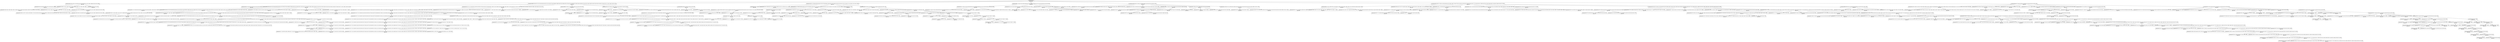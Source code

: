 digraph G{
node [shape=box];
edge [fontname=helvetica];
0 [label=<represent=None<br/>type=None<br/>>];
7 [label=<represent=[255, ['33', '29', '21', '43', '39', '34', '22', '30', '44', '85', '41', '42', '135', '136', '86', '119', '40', '120']]<br/>type=199<br/>>];
10 [label=<represent=[0, ['231', '233', '33', '234', '19', '21', '20', '34', '22', '232']]<br/>type=191<br/>>];
9 [label=<represent=[1, ['29', '3', '5', '21', '135', '101', '22', '103', '30', '99', '136', '4', '6', '102', '104', '100']]<br/>type=195<br/>>];
13 [label=<represent=[2, ['145', '181', '146', '182', '135', '121', '99', '122', '47', '136', '119', '48', '201', '100', '67', '202', '68', '61', '120', '62']]<br/>type=191<br/>>];
12 [label=<represent=[0, ['29', '3', '5', '21', '135', '101', '22', '103', '30', '99', '136', '4', '6', '102', '104', '100']]<br/>type=195<br/>>];
11 [label=<represent=[3, ['33', '29', '21', '43', '39', '34', '22', '30', '44', '85', '41', '42', '135', '136', '86', '119', '40', '120']]<br/>type=199<br/>>];
15 [label=<represent=[0, ['29', '21', '97', '3', '43', '41', '95', '96', '17', '22', '42', '83', '145', '44', '227', '30', '146', '41', '228', '119', '18', '84', '95', '96', '241', '120', '42', '53', '242', '98', '4', '54']]<br/>type=195<br/>>];
14 [label=<represent=[1, ['33', '29', '21', '43', '39', '34', '22', '30', '44', '85', '41', '42', '135', '136', '86', '119', '40', '120']]<br/>type=199<br/>>];
8 [label=<represent=[4, ['33', '21', '34', '22']]<br/>type=199<br/>>];
6 [label=<represent=[308, ['33', '29', '3', '5', '6', '43', '49', '34', '30', '51', '31', '50', '107', '44', '203', '93', '108', '49', '52', '33', '204', '50', '115', '215', '41', '43', '94', '97', '98', '129', '34', '69', '42', '44', '53', '45', '130', '216', '54', '135', '116', '46', '119', '49', '70', '63', '50', '5', '4', '32', '136', '120', '64', '6']]<br/>type=195<br/>>];
21 [label=<represent=[45, ['37', '33', '34', '41', '43', '42', '53', '44', '38', '54']]<br/>type=199<br/>>];
20 [label=<represent=[96, ['33', '29', '3', '5', '6', '43', '49', '34', '30', '51', '31', '50', '107', '44', '203', '93', '108', '49', '52', '33', '204', '50', '115', '215', '41', '43', '94', '97', '98', '129', '34', '69', '42', '44', '53', '45', '130', '216', '54', '135', '116', '46', '119', '49', '70', '63', '50', '5', '4', '32', '136', '120', '64', '6']]<br/>type=195<br/>>];
26 [label=<represent=[6, ['1', '37', '39', '29', '33', '30', '31', '34', '51', '52', '33', '34', '69', '2', '38', '40', '32', '70']]<br/>type=199<br/>>];
25 [label=<represent=[60, ['33', '29', '3', '5', '6', '43', '49', '34', '30', '51', '31', '50', '107', '44', '203', '93', '108', '49', '52', '33', '204', '50', '115', '215', '41', '43', '94', '97', '98', '129', '34', '69', '42', '44', '53', '45', '130', '216', '54', '135', '116', '46', '119', '49', '70', '63', '50', '5', '4', '32', '136', '120', '64', '6']]<br/>type=195<br/>>];
30 [label=<represent=[38, ['101', '21', '43', '105', '3', '31', '22', '73', '106', '93', '94', '127', '44', '203', '23', '204', '119', '74', '81', '102', '4', '32', '128', '24', '120', '82']]<br/>type=191<br/>>];
32 [label=<represent=[1, ['101', '21', '43', '105', '3', '31', '22', '73', '106', '93', '94', '127', '44', '203', '23', '204', '119', '74', '81', '102', '4', '32', '128', '24', '120', '82']]<br/>type=191<br/>>];
31 [label=<represent=[0, ['43', '3', '53', '44', '203', '27', '54', '204', '28', '4']]<br/>type=195<br/>>];
29 [label=<represent=[30, ['33', '93', '34', '94', '127', '128', '129', '130']]<br/>type=209<br/>>];
28 [label=<represent=[55, ['33', '29', '3', '5', '6', '43', '49', '34', '30', '51', '31', '50', '107', '44', '203', '93', '108', '49', '52', '33', '204', '50', '115', '215', '41', '43', '94', '97', '98', '129', '34', '69', '42', '44', '53', '45', '130', '216', '54', '135', '116', '46', '119', '49', '70', '63', '50', '5', '4', '32', '136', '120', '64', '6']]<br/>type=195<br/>>];
35 [label=<represent=[28, ['3', '105', '49', '50', '13', '14', '15', '107', '33', '34', '69', '70', '63', '81', '64', '82', '108', '5', '4', '106', '16', '6']]<br/>type=191<br/>>];
37 [label=<represent=[0, ['3', '105', '49', '50', '13', '14', '15', '107', '33', '34', '69', '70', '63', '81', '64', '82', '108', '5', '4', '106', '16', '6']]<br/>type=191<br/>>];
36 [label=<represent=[1, ['3', '5', '105', '33', '221', '99', '73', '95', '96', '141', '34', '69', '74', '81', '70', '63', '222', '61', '82', '142', '19', '4', '6', '106', '100', '64', '62', '20']]<br/>type=199<br/>>];
34 [label=<represent=[51, ['33', '29', '3', '5', '6', '43', '49', '34', '30', '51', '31', '50', '107', '44', '203', '93', '108', '49', '52', '33', '204', '50', '115', '215', '41', '43', '94', '97', '98', '129', '34', '69', '42', '44', '53', '45', '130', '216', '54', '135', '116', '46', '119', '49', '70', '63', '50', '5', '4', '32', '136', '120', '64', '6']]<br/>type=195<br/>>];
40 [label=<represent=[33, ['15', '29', '23', '95', '30', '96', '31', '141', '32', '29', '24', '81', '30', '99', '129', '82', '16', '142', '100', '130']]<br/>type=191<br/>>];
39 [label=<represent=[48, ['33', '29', '3', '5', '6', '43', '49', '34', '30', '51', '31', '50', '107', '44', '203', '93', '108', '49', '52', '33', '204', '50', '115', '215', '41', '43', '94', '97', '98', '129', '34', '69', '42', '44', '53', '45', '130', '216', '54', '135', '116', '46', '119', '49', '70', '63', '50', '5', '4', '32', '136', '120', '64', '6']]<br/>type=195<br/>>];
43 [label=<represent=[26, ['101', '111', '115', '112', '69', '116', '102', '70']]<br/>type=191<br/>>];
42 [label=<represent=[41, ['33', '29', '3', '5', '6', '43', '49', '34', '30', '51', '31', '50', '107', '44', '203', '93', '108', '49', '52', '33', '204', '50', '115', '215', '41', '43', '94', '97', '98', '129', '34', '69', '42', '44', '53', '45', '130', '216', '54', '135', '116', '46', '119', '49', '70', '63', '50', '5', '4', '32', '136', '120', '64', '6']]<br/>type=195<br/>>];
45 [label=<represent=[25, ['11', '3', '5', '63', '64', '6', '12', '4']]<br/>type=191<br/>>];
44 [label=<represent=[39, ['33', '29', '3', '5', '6', '43', '49', '34', '30', '51', '31', '50', '107', '44', '203', '93', '108', '49', '52', '33', '204', '50', '115', '215', '41', '43', '94', '97', '98', '129', '34', '69', '42', '44', '53', '45', '130', '216', '54', '135', '116', '46', '119', '49', '70', '63', '50', '5', '4', '32', '136', '120', '64', '6']]<br/>type=195<br/>>];
41 [label=<represent=[10, ['37', '51', '39', '31', '52', '33', '47', '34', '69', '48', '70', '33', '34', '51', '47', '52', '63', '32', '67', '48', '38', '40', '64', '68']]<br/>type=199<br/>>];
38 [label=<represent=[0, ['29', '41', '43', '42', '53', '11', '30', '27', '44', '45', '12', '28', '54', '46']]<br/>type=199<br/>>];
47 [label=<represent=[4, ['11', '69', '29', '41', '42', '53', '43', '30', '77', '44', '45', '70', '54', '46', '12', '78']]<br/>type=195<br/>>];
46 [label=<represent=[0, ['29', '41', '43', '42', '53', '11', '30', '27', '44', '45', '12', '28', '54', '46']]<br/>type=199<br/>>];
49 [label=<represent=[3, ['43', '3', '97', '53', '44', '45', '54', '98', '4', '46']]<br/>type=195<br/>>];
48 [label=<represent=[0, ['29', '41', '43', '42', '53', '11', '30', '27', '44', '45', '12', '28', '54', '46']]<br/>type=199<br/>>];
51 [label=<represent=[1, ['53', '45', '54', '46']]<br/>type=195<br/>>];
50 [label=<represent=[0, ['29', '41', '43', '42', '53', '11', '30', '27', '44', '45', '12', '28', '54', '46']]<br/>type=199<br/>>];
53 [label=<represent=[1, ['7', '29', '95', '129', '8', '96', '63', '17', '18', '19', '20', '41', '130', '43', '30', '31', '64', '42', '53', '225', '44', '32', '226', '54']]<br/>type=195<br/>>];
52 [label=<represent=[0, ['29', '41', '43', '42', '53', '11', '30', '27', '44', '45', '12', '28', '54', '46']]<br/>type=199<br/>>];
33 [label=<represent=[29, ['97', '43', '51', '95', '44', '52', '96', '98']]<br/>type=199<br/>>];
27 [label=<represent=[33, ['5', '69', '41', '70', '43', '42', '149', '103', '44', '150', '135', '136', '6', '104']]<br/>type=199<br/>>];
24 [label=<represent=[9, ['11', '29', '109', '41', '30', '31', '42', '33', '145', '49', '110', '50', '115', '34', '116', '69', '49', '50', '79', '12', '32', '146', '70', '80']]<br/>type=191<br/>>];
23 [label=<represent=[20, ['25', '29', '37', '247', '26', '63', '93', '30', '31', '39', '64', '94', '248', '32', '40', '38']]<br/>type=209<br/>>];
22 [label=<represent=[54, ['65', '11', '43', '49', '41', '50', '66', '44', '227', '42', '145', '228', '12', '146']]<br/>type=218<br/>>];
55 [label=<represent=[0, ['11', '43', '49', '41', '50', '44', '227', '42', '145', '228', '12', '146']]<br/>type=191<br/>>];
54 [label=<represent=[1, ['65', '11', '43', '49', '41', '50', '66', '44', '227', '42', '145', '228', '12', '146']]<br/>type=218<br/>>];
19 [label=<represent=[33, ['117', '5', '6', '49', '93', '118', '50', '29', '65', '107', '94', '43', '97', '30', '66', '99', '3', '63', '41', '42', '229', '44', '64', '45', '230', '135', '100', '21', '29', '136', '30', '27', '33', '22', '103', '108', '34', '51', '49', '46', '119', '50', '5', '98', '4', '28', '104', '52', '120', '6']]<br/>type=191<br/>>];
59 [label=<represent=[13, ['117', '5', '6', '49', '93', '118', '50', '29', '65', '107', '94', '43', '97', '30', '66', '99', '3', '63', '41', '42', '229', '44', '64', '45', '230', '135', '100', '21', '29', '136', '30', '27', '33', '22', '103', '108', '34', '51', '49', '46', '119', '50', '5', '98', '4', '28', '104', '52', '120', '6']]<br/>type=191<br/>>];
62 [label=<represent=[10, ['117', '5', '6', '49', '93', '118', '50', '29', '65', '107', '94', '43', '97', '30', '66', '99', '3', '63', '41', '42', '229', '44', '64', '45', '230', '135', '100', '21', '29', '136', '30', '27', '33', '22', '103', '108', '34', '51', '49', '46', '119', '50', '5', '98', '4', '28', '104', '52', '120', '6']]<br/>type=191<br/>>];
64 [label=<represent=[8, ['117', '5', '6', '49', '93', '118', '50', '29', '65', '107', '94', '43', '97', '30', '66', '99', '3', '63', '41', '42', '229', '44', '64', '45', '230', '135', '100', '21', '29', '136', '30', '27', '33', '22', '103', '108', '34', '51', '49', '46', '119', '50', '5', '98', '4', '28', '104', '52', '120', '6']]<br/>type=191<br/>>];
66 [label=<represent=[5, ['117', '5', '6', '49', '93', '118', '50', '29', '65', '107', '94', '43', '97', '30', '66', '99', '3', '63', '41', '42', '229', '44', '64', '45', '230', '135', '100', '21', '29', '136', '30', '27', '33', '22', '103', '108', '34', '51', '49', '46', '119', '50', '5', '98', '4', '28', '104', '52', '120', '6']]<br/>type=191<br/>>];
68 [label=<represent=[4, ['117', '5', '6', '49', '93', '118', '50', '29', '65', '107', '94', '43', '97', '30', '66', '99', '3', '63', '41', '42', '229', '44', '64', '45', '230', '135', '100', '21', '29', '136', '30', '27', '33', '22', '103', '108', '34', '51', '49', '46', '119', '50', '5', '98', '4', '28', '104', '52', '120', '6']]<br/>type=191<br/>>];
70 [label=<represent=[4, ['117', '5', '6', '49', '93', '118', '50', '29', '65', '107', '94', '43', '97', '30', '66', '99', '3', '63', '41', '42', '229', '44', '64', '45', '230', '135', '100', '21', '29', '136', '30', '27', '33', '22', '103', '108', '34', '51', '49', '46', '119', '50', '5', '98', '4', '28', '104', '52', '120', '6']]<br/>type=191<br/>>];
72 [label=<represent=[3, ['117', '5', '6', '49', '93', '118', '50', '29', '65', '107', '94', '43', '97', '30', '66', '99', '3', '63', '41', '42', '229', '44', '64', '45', '230', '135', '100', '21', '29', '136', '30', '27', '33', '22', '103', '108', '34', '51', '49', '46', '119', '50', '5', '98', '4', '28', '104', '52', '120', '6']]<br/>type=191<br/>>];
74 [label=<represent=[2, ['117', '5', '6', '49', '93', '118', '50', '29', '65', '107', '94', '43', '97', '30', '66', '99', '3', '63', '41', '42', '229', '44', '64', '45', '230', '135', '100', '21', '29', '136', '30', '27', '33', '22', '103', '108', '34', '51', '49', '46', '119', '50', '5', '98', '4', '28', '104', '52', '120', '6']]<br/>type=191<br/>>];
73 [label=<represent=[3, ['63', '41', '107', '43', '3', '42', '44', '149', '108', '5', '6', '4', '150', '64']]<br/>type=195<br/>>];
71 [label=<represent=[1, ['3', '27', '21', '28', '29', '7', '30', '8', '31', '33', '34', '35', '22', '1', '9', '10', '11', '36', '33', '34', '7', '8', '2', '4', '32', '12']]<br/>type=195<br/>>];
69 [label=<represent=[2, ['3', '27', '51', '9', '28', '10', '15', '117', '55', '118', '56', '49', '50', '13', '14', '55', '49', '16', '50', '11', '5', '56', '4', '52', '12', '6']]<br/>type=195<br/>>];
67 [label=<represent=[7, ['3', '49', '33', '50', '107', '215', '216', '29', '34', '7', '30', '108', '8', '4']]<br/>type=195<br/>>];
65 [label=<represent=[2, ['29', '3', '107', '43', '97', '30', '31', '95', '53', '96', '241', '32', '44', '45', '54', '98', '4', '108', '46', '242']]<br/>type=195<br/>>];
63 [label=<represent=[10, ['3', '201', '43', '29', '21', '225', '202', '41', '30', '22', '99', '103', '213', '44', '45', '42', '53', '125', '46', '119', '226', '100', '54', '67', '135', '49', '4', '104', '214', '126', '120', '68', '136', '50']]<br/>type=195<br/>>];
76 [label=<represent=[1, ['231', '235', '1', '236', '33', '59', '60', '34', '25', '26', '63', '119', '135', '64', '120', '136', '232', '2']]<br/>type=191<br/>>];
75 [label=<represent=[3, ['3', '201', '43', '29', '21', '225', '202', '41', '30', '22', '99', '103', '213', '44', '45', '42', '53', '125', '46', '119', '226', '100', '54', '67', '135', '49', '4', '104', '214', '126', '120', '68', '136', '50']]<br/>type=195<br/>>];
78 [label=<represent=[0, ['11', '43', '44', '45', '46', '119', '23', '67', '129', '12', '120', '24', '68', '130']]<br/>type=191<br/>>];
77 [label=<represent=[2, ['3', '201', '43', '29', '21', '225', '202', '41', '30', '22', '99', '103', '213', '44', '45', '42', '53', '125', '46', '119', '226', '100', '54', '67', '135', '49', '4', '104', '214', '126', '120', '68', '136', '50']]<br/>type=195<br/>>];
80 [label=<represent=[0, ['3', '29', '5', '1', '30', '31', '145', '33', '2', '21', '227', '32', '67', '68', '34', '22', '51', '73', '228', '119', '146', '135', '120', '136', '4', '6', '52', '74']]<br/>type=191<br/>>];
79 [label=<represent=[1, ['3', '201', '43', '29', '21', '225', '202', '41', '30', '22', '99', '103', '213', '44', '45', '42', '53', '125', '46', '119', '226', '100', '54', '67', '135', '49', '4', '104', '214', '126', '120', '68', '136', '50']]<br/>type=195<br/>>];
61 [label=<represent=[6, ['9', '3', '5', '29', '30', '10', '11', '63', '53', '64', '12', '4', '6', '54']]<br/>type=195<br/>>];
60 [label=<represent=[15, ['61', '41', '47', '117', '29', '62', '133', '48', '30', '131', '118', '42', '132', '81', '135', '134', '82', '136']]<br/>type=199<br/>>];
58 [label=<represent=[25, ['25', '49', '37', '50', '39', '29', '21', '26', '33', '40', '23', '75', '30', '24', '76', '31', '249', '22', '34', '69', '73', '49', '70', '50', '39', '32', '38', '250', '74', '40']]<br/>type=209<br/>>];
57 [label=<represent=[8, ['87', '7', '107', '43', '8', '63', '41', '88', '3', '108', '44', '45', '5', '42', '53', '6', '225', '46', '54', '64', '4', '226']]<br/>type=195<br/>>];
56 [label=<represent=[20, ['41', '1', '42', '135', '136', '41', '137', '29', '138', '30', '31', '42', '53', '2', '32', '54']]<br/>type=199<br/>>];
18 [label=<represent=[98, ['31', '93', '7', '94', '127', '8', '63', '23', '24', '64', '128', '32']]<br/>type=209<br/>>];
82 [label=<represent=[3, ['31', '93', '7', '94', '127', '8', '63', '23', '24', '64', '128', '32']]<br/>type=209<br/>>];
81 [label=<represent=[1, ['11', '3', '7', '4', '8', '63', '87', '13', '12', '64', '88', '14']]<br/>type=195<br/>>];
84 [label=<represent=[1, ['1', '63', '2', '64']]<br/>type=209<br/>>];
83 [label=<represent=[0, ['11', '3', '7', '4', '8', '63', '87', '13', '12', '64', '88', '14']]<br/>type=195<br/>>];
17 [label=<represent=[10, ['41', '163', '43', '164', '103', '42', '44', '104', '81', '101', '82', '102']]<br/>type=218<br/>>];
87 [label=<represent=[4, ['101', '5', '3', '102', '6', '4']]<br/>type=191<br/>>];
89 [label=<represent=[1, ['101', '5', '3', '102', '6', '4']]<br/>type=191<br/>>];
88 [label=<represent=[0, ['101', '3', '4', '109', '110', '102']]<br/>type=195<br/>>];
86 [label=<represent=[1, ['41', '163', '43', '164', '103', '42', '44', '104', '81', '101', '82', '102']]<br/>type=218<br/>>];
85 [label=<represent=[2, ['3', '95', '96', '41', '211', '212', '19', '93', '20', '31', '43', '42', '94', '63', '95', '64', '96', '32', '67', '101', '44', '68', '102', '4']]<br/>type=195<br/>>];
16 [label=<represent=[34, ['33', '81', '34', '51', '82', '52', '33', '34']]<br/>type=210<br/>>];
91 [label=<represent=[1, ['51', '52', '33', '34']]<br/>type=209<br/>>];
90 [label=<represent=[0, ['33', '81', '34', '51', '82', '52', '33', '34']]<br/>type=210<br/>>];
5 [label=<represent=[142, ['11', '229', '49', '99', '100', '67', '50', '79', '230', '68', '135', '80', '21', '23', '136', '33', '29', '24', '34', '51', '22', '73', '30', '27', '74', '103', '12', '52', '28', '104']]<br/>type=191<br/>>];
96 [label=<represent=[13, ['27', '28']]<br/>type=199<br/>>];
95 [label=<represent=[31, ['3', '5', '29', '30', '27', '21', '9', '28', '67', '68', '22', '10', '11', '29', '30', '12', '4', '6']]<br/>type=195<br/>>];
94 [label=<represent=[29, ['11', '229', '49', '99', '100', '67', '50', '79', '230', '68', '135', '80', '21', '23', '136', '33', '29', '24', '34', '51', '22', '73', '30', '27', '74', '103', '12', '52', '28', '104']]<br/>type=191<br/>>];
100 [label=<represent=[18, ['11', '229', '49', '99', '100', '67', '50', '79', '230', '68', '135', '80', '21', '23', '136', '33', '29', '24', '34', '51', '22', '73', '30', '27', '74', '103', '12', '52', '28', '104']]<br/>type=191<br/>>];
103 [label=<represent=[14, ['11', '229', '49', '99', '100', '67', '50', '79', '230', '68', '135', '80', '21', '23', '136', '33', '29', '24', '34', '51', '22', '73', '30', '27', '74', '103', '12', '52', '28', '104']]<br/>type=191<br/>>];
105 [label=<represent=[12, ['11', '229', '49', '99', '100', '67', '50', '79', '230', '68', '135', '80', '21', '23', '136', '33', '29', '24', '34', '51', '22', '73', '30', '27', '74', '103', '12', '52', '28', '104']]<br/>type=191<br/>>];
104 [label=<represent=[8, ['3', '5', '27', '101', '6', '28', '102', '67', '21', '13', '14', '33', '147', '49', '34', '50', '7', '8', '63', '93', '22', '1', '148', '68', '64', '94', '105', '2', '103', '106', '153', '154', '155', '93', '156', '157', '94', '158', '29', '30', '27', '104', '28', '4']]<br/>type=195<br/>>];
107 [label=<represent=[1, ['15', '3', '17', '18', '19', '21', '20', '22', '23', '24', '13', '16', '4', '14']]<br/>type=191<br/>>];
106 [label=<represent=[4, ['3', '5', '27', '101', '6', '28', '102', '67', '21', '13', '14', '33', '147', '49', '34', '50', '7', '8', '63', '93', '22', '1', '148', '68', '64', '94', '105', '2', '103', '106', '153', '154', '155', '93', '156', '157', '94', '158', '29', '30', '27', '104', '28', '4']]<br/>type=195<br/>>];
109 [label=<represent=[1, ['101', '99', '33', '34', '102', '100']]<br/>type=191<br/>>];
108 [label=<represent=[3, ['3', '5', '27', '101', '6', '28', '102', '67', '21', '13', '14', '33', '147', '49', '34', '50', '7', '8', '63', '93', '22', '1', '148', '68', '64', '94', '105', '2', '103', '106', '153', '154', '155', '93', '156', '157', '94', '158', '29', '30', '27', '104', '28', '4']]<br/>type=195<br/>>];
111 [label=<represent=[3, ['15', '67', '68', '21', '22', '29', '30', '16']]<br/>type=191<br/>>];
110 [label=<represent=[2, ['3', '5', '27', '101', '6', '28', '102', '67', '21', '13', '14', '33', '147', '49', '34', '50', '7', '8', '63', '93', '22', '1', '148', '68', '64', '94', '105', '2', '103', '106', '153', '154', '155', '93', '156', '157', '94', '158', '29', '30', '27', '104', '28', '4']]<br/>type=195<br/>>];
102 [label=<represent=[24, ['63', '23', '21', '24', '41', '64', '42', '22', '103', '104']]<br/>type=218<br/>>];
101 [label=<represent=[6, ['3', '11', '7', '27', '5', '8', '51', '12', '28', '52', '4', '6']]<br/>type=195<br/>>];
113 [label=<represent=[2, ['131', '11', '51', '3', '132', '12', '52', '4']]<br/>type=191<br/>>];
115 [label=<represent=[1, ['131', '11', '51', '3', '132', '12', '52', '4']]<br/>type=191<br/>>];
114 [label=<represent=[0, ['3', '11', '7', '27', '5', '8', '51', '12', '28', '52', '4', '6']]<br/>type=195<br/>>];
112 [label=<represent=[0, ['123', '11', '51', '52', '12', '124']]<br/>type=195<br/>>];
117 [label=<represent=[1, ['11', '87', '27', '73', '63', '13', '14', '12', '88', '28', '74', '64']]<br/>type=191<br/>>];
116 [label=<represent=[0, ['123', '11', '51', '52', '12', '124']]<br/>type=195<br/>>];
99 [label=<represent=[4, ['43', '33', '29', '44', '34', '30']]<br/>type=218<br/>>];
119 [label=<represent=[1, ['9', '10', '11', '43', '33', '29', '44', '45', '34', '30', '46', '12']]<br/>type=191<br/>>];
118 [label=<represent=[0, ['43', '33', '29', '44', '34', '30']]<br/>type=218<br/>>];
98 [label=<represent=[29, ['11', '49', '29', '37', '135', '21', '50', '136', '39', '211', '22', '30', '212', '12', '38', '40']]<br/>type=195<br/>>];
121 [label=<represent=[0, ['11', '33', '34', '145', '146', '135', '136', '12']]<br/>type=191<br/>>];
123 [label=<represent=[0, ['11', '33', '34', '145', '146', '135', '136', '12']]<br/>type=191<br/>>];
122 [label=<represent=[1, ['11', '49', '29', '37', '135', '21', '50', '136', '39', '211', '22', '30', '212', '12', '38', '40']]<br/>type=195<br/>>];
120 [label=<represent=[1, ['11', '49', '50', '12']]<br/>type=195<br/>>];
97 [label=<represent=[12, ['87', '39', '21', '69', '43', '44', '22', '103', '40', '104', '88', '70']]<br/>type=199<br/>>];
126 [label=<represent=[1, ['87', '21', '22', '103', '88', '104']]<br/>type=191<br/>>];
125 [label=<represent=[2, ['3', '107', '21', '149', '150', '135', '22', '136', '103', '104', '4', '108']]<br/>type=195<br/>>];
124 [label=<represent=[0, ['87', '39', '21', '69', '43', '44', '22', '103', '40', '104', '88', '70']]<br/>type=199<br/>>];
93 [label=<represent=[58, ['51', '52']]<br/>type=209<br/>>];
92 [label=<represent=[49, ['9', '29', '41', '30', '99', '10', '11', '100', '67', '68', '29', '42', '30', '12']]<br/>type=218<br/>>];
129 [label=<represent=[2, ['29', '105', '15', '3', '30', '99', '4', '109', '106', '100', '129', '29', '110', '130', '30', '27', '28', '67', '68', '16']]<br/>type=191<br/>>];
128 [label=<represent=[17, ['9', '29', '41', '30', '99', '10', '11', '100', '67', '68', '29', '42', '30', '12']]<br/>type=218<br/>>];
132 [label=<represent=[0, ['67', '68', '29', '30', '99', '100']]<br/>type=191<br/>>];
131 [label=<represent=[3, ['9', '29', '41', '30', '99', '10', '11', '100', '67', '68', '29', '42', '30', '12']]<br/>type=218<br/>>];
134 [label=<represent=[1, ['9', '29', '41', '30', '99', '10', '11', '100', '67', '68', '29', '42', '30', '12']]<br/>type=218<br/>>];
133 [label=<represent=[0, ['11', '29', '21', '30', '31', '22', '12', '32']]<br/>type=195<br/>>];
130 [label=<represent=[2, ['3', '33', '1', '2', '34', '9', '10', '11', '4', '12']]<br/>type=195<br/>>];
127 [label=<represent=[16, ['11', '65', '66', '67', '37', '68', '38', '12']]<br/>type=195<br/>>];
136 [label=<represent=[5, ['11', '131', '132', '67', '13', '14', '12', '68']]<br/>type=191<br/>>];
138 [label=<represent=[0, ['11', '131', '132', '67', '13', '14', '12', '68']]<br/>type=191<br/>>];
137 [label=<represent=[2, ['11', '65', '66', '67', '37', '68', '38', '12']]<br/>type=195<br/>>];
140 [label=<represent=[0, ['11', '67', '61', '68', '62', '12']]<br/>type=191<br/>>];
139 [label=<represent=[1, ['11', '65', '66', '67', '37', '68', '38', '12']]<br/>type=195<br/>>];
135 [label=<represent=[1, ['7', '11', '1', '5', '12', '8', '63', '101', '6', '64', '2', '102']]<br/>type=195<br/>>];
142 [label=<represent=[2, ['11', '1', '12', '2']]<br/>type=191<br/>>];
141 [label=<represent=[1, ['7', '11', '1', '5', '12', '8', '63', '101', '6', '64', '2', '102']]<br/>type=195<br/>>];
144 [label=<represent=[5, ['11', '97', '3', '98', '4', '12']]<br/>type=191<br/>>];
143 [label=<represent=[1, ['7', '11', '1', '5', '12', '8', '63', '101', '6', '64', '2', '102']]<br/>type=195<br/>>];
146 [label=<represent=[7, ['11', '12']]<br/>type=191<br/>>];
145 [label=<represent=[1, ['7', '11', '1', '5', '12', '8', '63', '101', '6', '64', '2', '102']]<br/>type=195<br/>>];
4 [label=<represent=[98, ['7', '53', '37', '54', '135', '38', '65', '61', '49', '136', '62', '66', '91', '8', '21', '33', '50', '39', '22', '34', '40', '92']]<br/>type=209<br/>>];
150 [label=<represent=[4, ['7', '53', '37', '54', '135', '38', '65', '61', '49', '136', '62', '66', '91', '8', '21', '33', '50', '39', '22', '34', '40', '92']]<br/>type=209<br/>>];
153 [label=<represent=[2, ['7', '53', '37', '54', '135', '38', '65', '61', '49', '136', '62', '66', '91', '8', '21', '33', '50', '39', '22', '34', '40', '92']]<br/>type=209<br/>>];
152 [label=<represent=[7, ['37', '21', '22', '38']]<br/>type=210<br/>>];
151 [label=<represent=[5, ['11', '53', '23', '91', '24', '92', '65', '54', '41', '147', '49', '66', '42', '148', '50', '39', '43', '40', '12', '44']]<br/>type=195<br/>>];
149 [label=<represent=[10, ['11', '91', '135', '136', '49', '50', '67', '13', '14', '92', '68', '109', '110', '12']]<br/>type=191<br/>>];
155 [label=<represent=[0, ['91', '92']]<br/>type=209<br/>>];
154 [label=<represent=[1, ['11', '91', '135', '136', '49', '50', '67', '13', '14', '92', '68', '109', '110', '12']]<br/>type=191<br/>>];
148 [label=<represent=[0, ['63', '77', '21', '47', '22', '39', '78', '40', '64', '48']]<br/>type=210<br/>>];
158 [label=<represent=[1, ['77', '223', '224', '21', '78', '67', '93', '65', '68', '66', '22', '94']]<br/>type=191<br/>>];
157 [label=<represent=[2, ['21', '185', '22', '199', '186', '200']]<br/>type=209<br/>>];
156 [label=<represent=[0, ['63', '77', '21', '47', '22', '39', '78', '40', '64', '48']]<br/>type=210<br/>>];
147 [label=<represent=[5, ['11', '7', '53', '8', '49', '12', '54', '50']]<br/>type=195<br/>>];
3 [label=<represent=[158, ['33', '37', '49', '41', '50', '39', '163', '42', '34', '40', '23', '164', '38', '24']]<br/>type=218<br/>>];
164 [label=<represent=[4, ['41', '49', '50', '13', '14', '49', '50', '39', '33', '42', '34', '40']]<br/>type=199<br/>>];
163 [label=<represent=[3, ['3', '63', '41', '101', '117', '163', '31', '42', '53', '64', '102', '118', '32', '54', '164', '4']]<br/>type=195<br/>>];
162 [label=<represent=[2, ['37', '95', '21', '39', '40', '23', '43', '96', '24', '211', '137', '22', '44', '138', '212', '19', '20', '38']]<br/>type=209<br/>>];
161 [label=<represent=[5, ['33', '37', '49', '41', '50', '39', '163', '42', '34', '40', '23', '164', '38', '24']]<br/>type=218<br/>>];
167 [label=<represent=[1, ['33', '37', '163', '39', '34', '38', '40', '164']]<br/>type=209<br/>>];
166 [label=<represent=[0, ['33', '37', '49', '41', '50', '39', '163', '42', '34', '40', '23', '164', '38', '24']]<br/>type=218<br/>>];
169 [label=<represent=[1, ['87', '41', '39', '29', '88', '40', '23', '42', '30', '24']]<br/>type=209<br/>>];
168 [label=<represent=[0, ['33', '37', '49', '41', '50', '39', '163', '42', '34', '40', '23', '164', '38', '24']]<br/>type=218<br/>>];
165 [label=<represent=[2, ['49', '41', '33', '50', '39', '34', '99', '73', '42', '74', '100', '40']]<br/>type=199<br/>>];
160 [label=<represent=[1, ['33', '41', '37', '163', '49', '42', '50', '34', '164', '38']]<br/>type=210<br/>>];
172 [label=<represent=[0, ['163', '79', '164', '80']]<br/>type=209<br/>>];
171 [label=<represent=[3, ['37', '163', '47', '164', '48', '38']]<br/>type=218<br/>>];
170 [label=<represent=[1, ['33', '41', '37', '163', '49', '42', '50', '34', '164', '38']]<br/>type=210<br/>>];
159 [label=<represent=[11, ['63', '37', '21', '95', '39', '22', '96', '175', '64', '176', '15', '19', '20', '33', '34', '40', '23', '38', '109', '16', '24', '110']]<br/>type=203<br/>>];
174 [label=<represent=[0, ['91', '92', '109', '81', '23', '24', '82', '110']]<br/>type=209<br/>>];
173 [label=<represent=[1, ['63', '37', '21', '95', '39', '22', '96', '175', '64', '176', '15', '19', '20', '33', '34', '40', '23', '38', '109', '16', '24', '110']]<br/>type=203<br/>>];
2 [label=<represent=[34, ['33', '37', '39', '41', '40', '49', '93', '34', '42', '69', '149', '75', '94', '76', '61', '105', '141', '55', '50', '5', '62', '29', '142', '30', '77', '70', '150', '33', '41', '139', '34', '25', '42', '183', '106', '56', '6', '140', '26', '184', '49', '38', '78', '50']]<br/>type=210<br/>>];
181 [label=<represent=[64, ['37', '33', '103', '39', '41', '34', '69', '42', '149', '147', '40', '150', '148', '135', '13', '14', '49', '50', '136', '104', '38', '70']]<br/>type=199<br/>>];
184 [label=<represent=[0, ['37', '13', '14', '49', '38', '109', '50', '110']]<br/>type=209<br/>>];
183 [label=<represent=[2, ['63', '141', '5', '11', '97', '149', '3', '64', '150', '135', '142', '6', '12', '98', '4', '136']]<br/>type=191<br/>>];
182 [label=<represent=[1, ['41', '55', '5', '97', '139', '42', '145', '147', '148', '146', '135', '6', '98', '129', '49', '56', '140', '59', '141', '142', '50', '60', '130', '136']]<br/>type=199<br/>>];
180 [label=<represent=[21, ['33', '41', '3', '5', '77', '42', '53', '101', '105', '34', '7', '8', '33', '34', '51', '102', '193', '4', '6', '78', '54', '106', '52', '194']]<br/>type=195<br/>>];
179 [label=<represent=[51, ['37', '7', '8', '63', '49', '61', '50', '39', '64', '62', '21', '33', '22', '38', '40', '34']]<br/>type=209<br/>>];
187 [label=<represent=[2, ['37', '7', '8', '63', '49', '61', '50', '39', '64', '62', '21', '33', '22', '38', '40', '34']]<br/>type=209<br/>>];
189 [label=<represent=[0, ['37', '7', '8', '63', '49', '61', '50', '39', '64', '62', '21', '33', '22', '38', '40', '34']]<br/>type=209<br/>>];
188 [label=<represent=[1, ['37', '7', '49', '50', '39', '8', '33', '34', '38', '40']]<br/>type=210<br/>>];
186 [label=<represent=[0, ['37', '39', '7', '8', '33', '38', '40', '34']]<br/>type=218<br/>>];
185 [label=<represent=[1, ['29', '37', '1', '121', '30', '39', '122', '47', '63', '64', '33', '38', '40', '34', '51', '49', '48', '2', '52', '50']]<br/>type=210<br/>>];
178 [label=<represent=[31, ['41', '15', '43', '93', '29', '42', '44', '145', '85', '94', '30', '99', '100', '29', '30', '31', '32', '86', '29', '119', '146', '135', '30', '77', '78', '120', '136', '16']]<br/>type=191<br/>>];
192 [label=<represent=[2, ['41', '15', '43', '93', '29', '42', '44', '145', '85', '94', '30', '99', '100', '29', '30', '31', '32', '86', '29', '119', '146', '135', '30', '77', '78', '120', '136', '16']]<br/>type=191<br/>>];
191 [label=<represent=[4, ['3', '5', '93', '141', '6', '21', '94', '29', '41', '49', '97', '22', '30', '50', '77', '78', '29', '42', '30', '99', '145', '9', '10', '101', '100', '4', '142', '98', '146', '102']]<br/>type=195<br/>>];
190 [label=<represent=[0, ['37', '41', '39', '51', '42', '145', '52', '69', '146', '70', '135', '38', '40', '136']]<br/>type=199<br/>>];
177 [label=<represent=[55, ['33', '39', '93', '40', '49', '94', '105', '34', '50', '5', '6', '106']]<br/>type=218<br/>>];
176 [label=<represent=[13, ['33', '37', '39', '41', '40', '49', '93', '34', '42', '69', '149', '75', '94', '76', '61', '105', '141', '55', '50', '5', '62', '29', '142', '30', '77', '70', '150', '33', '41', '139', '34', '25', '42', '183', '106', '56', '6', '140', '26', '184', '49', '38', '78', '50']]<br/>type=210<br/>>];
198 [label=<represent=[23, ['37', '39', '33', '29', '30', '27', '34', '69', '61', '62', '61', '62', '38', '40', '28', '70']]<br/>type=199<br/>>];
200 [label=<represent=[0, ['37', '29', '85', '30', '27', '7', '39', '8', '33', '86', '34', '28', '38', '40']]<br/>type=210<br/>>];
199 [label=<represent=[1, ['37', '39', '33', '29', '30', '27', '34', '69', '61', '62', '61', '62', '38', '40', '28', '70']]<br/>type=199<br/>>];
197 [label=<represent=[46, ['3', '73', '183', '45', '49', '50', '5', '69', '29', '184', '41', '46', '119', '30', '42', '77', '149', '4', '74', '6', '70', '120', '78', '150']]<br/>type=195<br/>>];
196 [label=<represent=[3, ['7', '49', '8', '63', '21', '50', '39', '75', '29', '76', '30', '77', '22', '64', '61', '62', '41', '42', '183', '40', '78', '184']]<br/>type=209<br/>>];
195 [label=<represent=[30, ['33', '11', '34', '51', '105', '141', '52', '63', '21', '22', '83', '64', '12', '106', '142', '84']]<br/>type=191<br/>>];
194 [label=<represent=[27, ['37', '21', '39', '25', '22', '29', '26', '33', '30', '34', '38', '40']]<br/>type=218<br/>>];
193 [label=<represent=[9, ['33', '37', '39', '41', '40', '49', '93', '34', '42', '69', '149', '75', '94', '76', '61', '105', '141', '55', '50', '5', '62', '29', '142', '30', '77', '70', '150', '33', '41', '139', '34', '25', '42', '183', '106', '56', '6', '140', '26', '184', '49', '38', '78', '50']]<br/>type=210<br/>>];
206 [label=<represent=[26, ['37', '39', '41', '42', '145', '139', '140', '146', '135', '136', '40', '49', '38', '50']]<br/>type=199<br/>>];
205 [label=<represent=[22, ['3', '5', '93', '53', '9', '45', '94', '127', '10', '101', '139', '69', '29', '30', '77', '102', '193', '54', '70', '194', '63', '135', '4', '6', '46', '128', '140', '78', '64', '136']]<br/>type=195<br/>>];
208 [label=<represent=[1, ['3', '5', '93', '53', '9', '45', '94', '127', '10', '101', '139', '69', '29', '30', '77', '102', '193', '54', '70', '194', '63', '135', '4', '6', '46', '128', '140', '78', '64', '136']]<br/>type=195<br/>>];
207 [label=<represent=[0, ['29', '139', '140', '69', '30', '70']]<br/>type=199<br/>>];
204 [label=<represent=[6, ['11', '77', '23', '24', '129', '49', '78', '12', '130', '50']]<br/>type=191<br/>>];
203 [label=<represent=[36, ['37', '63', '41', '93', '94', '49', '50', '39', '64', '42', '40', '49', '38', '50']]<br/>type=209<br/>>];
202 [label=<represent=[16, ['67', '11', '147', '93', '227', '49', '68', '148', '94', '50', '225', '97', '29', '91', '30', '27', '226', '49', '92', '28', '98', '50', '228', '12']]<br/>type=218<br/>>];
201 [label=<represent=[8, ['33', '37', '39', '41', '40', '49', '93', '34', '42', '69', '149', '75', '94', '76', '61', '105', '141', '55', '50', '5', '62', '29', '142', '30', '77', '70', '150', '33', '41', '139', '34', '25', '42', '183', '106', '56', '6', '140', '26', '184', '49', '38', '78', '50']]<br/>type=210<br/>>];
214 [label=<represent=[1, ['33', '37', '39', '41', '34', '43', '42', '44', '45', '46', '38', '40']]<br/>type=199<br/>>];
213 [label=<represent=[11, ['3', '105', '53', '169', '7', '99', '13', '170', '100', '14', '5', '106', '6', '4', '54', '8']]<br/>type=195<br/>>];
212 [label=<represent=[20, ['15', '117', '55', '118', '56', '49', '50', '13', '14', '49', '16', '50']]<br/>type=191<br/>>];
211 [label=<represent=[12, ['21', '63', '135', '37', '39', '22', '169', '64', '136', '170', '29', '30', '77', '40', '38', '78']]<br/>type=209<br/>>];
210 [label=<represent=[18, ['41', '31', '21', '43', '49', '105', '42', '145', '51', '106', '129', '50', '39', '32', '130', '22', '44', '146', '52', '40']]<br/>type=218<br/>>];
216 [label=<represent=[0, ['41', '31', '21', '43', '49', '105', '42', '145', '51', '106', '129', '50', '39', '32', '130', '22', '44', '146', '52', '40']]<br/>type=218<br/>>];
215 [label=<represent=[1, ['105', '55', '106', '129', '56', '59', '130', '60']]<br/>type=210<br/>>];
209 [label=<represent=[5, ['33', '37', '39', '41', '40', '49', '93', '34', '42', '69', '149', '75', '94', '76', '61', '105', '141', '55', '50', '5', '62', '29', '142', '30', '77', '70', '150', '33', '41', '139', '34', '25', '42', '183', '106', '56', '6', '140', '26', '184', '49', '38', '78', '50']]<br/>type=210<br/>>];
221 [label=<represent=[1, ['69', '70']]<br/>type=199<br/>>];
220 [label=<represent=[20, ['49', '3', '27', '50', '5', '205', '28', '29', '25', '30', '206', '26', '4', '6']]<br/>type=195<br/>>];
219 [label=<represent=[5, ['37', '131', '49', '213', '50', '13', '132', '14', '67', '23', '214', '24', '33', '49', '34', '7', '41', '50', '39', '68', '42', '38', '8', '40']]<br/>type=209<br/>>];
224 [label=<represent=[0, ['37', '131', '49', '213', '50', '13', '132', '14', '67', '23', '214', '24', '33', '49', '34', '7', '41', '50', '39', '68', '42', '38', '8', '40']]<br/>type=209<br/>>];
223 [label=<represent=[1, ['33', '34', '7', '41', '42', '8']]<br/>type=195<br/>>];
222 [label=<represent=[3, ['37', '131', '132', '67', '61', '68', '41', '62', '29', '30', '42', '38']]<br/>type=199<br/>>];
218 [label=<represent=[24, ['231', '83', '33', '84', '34', '232']]<br/>type=191<br/>>];
217 [label=<represent=[4, ['33', '37', '39', '41', '40', '49', '93', '34', '42', '69', '149', '75', '94', '76', '61', '105', '141', '55', '50', '5', '62', '29', '142', '30', '77', '70', '150', '33', '41', '139', '34', '25', '42', '183', '106', '56', '6', '140', '26', '184', '49', '38', '78', '50']]<br/>type=210<br/>>];
229 [label=<represent=[6, ['91', '101', '141', '92', '102', '142']]<br/>type=199<br/>>];
228 [label=<represent=[3, ['41', '93', '42', '94', '97', '98']]<br/>type=195<br/>>];
227 [label=<represent=[11, ['37', '39', '139', '103', '40', '140', '104', '38']]<br/>type=209<br/>>];
226 [label=<represent=[12, ['101', '143', '77', '49', '78', '102', '144', '50']]<br/>type=191<br/>>];
225 [label=<represent=[2, ['33', '37', '39', '41', '40', '49', '93', '34', '42', '69', '149', '75', '94', '76', '61', '105', '141', '55', '50', '5', '62', '29', '142', '30', '77', '70', '150', '33', '41', '139', '34', '25', '42', '183', '106', '56', '6', '140', '26', '184', '49', '38', '78', '50']]<br/>type=210<br/>>];
234 [label=<represent=[15, ['93', '94', '105', '43', '106', '44']]<br/>type=199<br/>>];
233 [label=<represent=[0, ['37', '33', '29', '43', '30', '34', '25', '44', '121', '26', '122', '38']]<br/>type=195<br/>>];
232 [label=<represent=[14, ['37', '41', '23', '42', '24', '29', '61', '62', '13', '14', '38', '30']]<br/>type=209<br/>>];
231 [label=<represent=[13, ['3', '93', '94', '105', '61', '62', '4', '106']]<br/>type=191<br/>>];
230 [label=<represent=[2, ['33', '37', '39', '41', '40', '49', '93', '34', '42', '69', '149', '75', '94', '76', '61', '105', '141', '55', '50', '5', '62', '29', '142', '30', '77', '70', '150', '33', '41', '139', '34', '25', '42', '183', '106', '56', '6', '140', '26', '184', '49', '38', '78', '50']]<br/>type=210<br/>>];
238 [label=<represent=[4, ['21', '39', '22', '83', '40', '84', '49', '50']]<br/>type=209<br/>>];
237 [label=<represent=[12, ['11', '5', '29', '30', '99', '33', '34', '100', '6', '13', '14', '12']]<br/>type=191<br/>>];
236 [label=<represent=[1, ['33', '37', '39', '41', '40', '49', '93', '34', '42', '69', '149', '75', '94', '76', '61', '105', '141', '55', '50', '5', '62', '29', '142', '30', '77', '70', '150', '33', '41', '139', '34', '25', '42', '183', '106', '56', '6', '140', '26', '184', '49', '38', '78', '50']]<br/>type=210<br/>>];
240 [label=<represent=[5, ['159', '105', '106', '29', '137', '175', '41', '61', '30', '27', '28', '29', '138', '176', '30', '77', '42', '62', '78', '160']]<br/>type=209<br/>>];
239 [label=<represent=[1, ['33', '37', '39', '41', '40', '49', '93', '34', '42', '69', '149', '75', '94', '76', '61', '105', '141', '55', '50', '5', '62', '29', '142', '30', '77', '70', '150', '33', '41', '139', '34', '25', '42', '183', '106', '56', '6', '140', '26', '184', '49', '38', '78', '50']]<br/>type=210<br/>>];
242 [label=<represent=[5, ['91', '139', '55', '56', '127', '92', '140', '128']]<br/>type=209<br/>>];
241 [label=<represent=[1, ['33', '37', '39', '41', '40', '49', '93', '34', '42', '69', '149', '75', '94', '76', '61', '105', '141', '55', '50', '5', '62', '29', '142', '30', '77', '70', '150', '33', '41', '139', '34', '25', '42', '183', '106', '56', '6', '140', '26', '184', '49', '38', '78', '50']]<br/>type=210<br/>>];
244 [label=<represent=[5, ['61', '62']]<br/>type=209<br/>>];
243 [label=<represent=[1, ['33', '37', '39', '41', '40', '49', '93', '34', '42', '69', '149', '75', '94', '76', '61', '105', '141', '55', '50', '5', '62', '29', '142', '30', '77', '70', '150', '33', '41', '139', '34', '25', '42', '183', '106', '56', '6', '140', '26', '184', '49', '38', '78', '50']]<br/>type=210<br/>>];
246 [label=<represent=[6, ['37', '49', '38', '50']]<br/>type=209<br/>>];
245 [label=<represent=[1, ['33', '37', '39', '41', '40', '49', '93', '34', '42', '69', '149', '75', '94', '76', '61', '105', '141', '55', '50', '5', '62', '29', '142', '30', '77', '70', '150', '33', '41', '139', '34', '25', '42', '183', '106', '56', '6', '140', '26', '184', '49', '38', '78', '50']]<br/>type=210<br/>>];
235 [label=<represent=[5, ['97', '53', '203', '98', '93', '54', '94', '105', '204', '106']]<br/>type=195<br/>>];
175 [label=<represent=[69, ['63', '64', '41', '49', '65', '50', '29', '66', '37', '42', '30', '131', '38', '132']]<br/>type=203<br/>>];
249 [label=<represent=[1, ['201', '61', '19', '20', '202', '62', '63', '64']]<br/>type=210<br/>>];
248 [label=<represent=[2, ['63', '64', '41', '49', '65', '50', '29', '66', '37', '42', '30', '131', '38', '132']]<br/>type=203<br/>>];
247 [label=<represent=[0, ['3', '5', '127', '29', '30', '131', '101', '132', '4', '6', '128', '102']]<br/>type=195<br/>>];
1 [label=<represent=[81, ['37', '49', '50', '39', '41', '42', '53', '15', '29', '30', '40', '16', '38', '54']]<br/>type=203<br/>>];
256 [label=<represent=[15, ['37', '39', '41', '43', '137', '163', '138', '165', '44', '167', '164', '67', '166', '169', '42', '168', '119', '137', '68', '120', '43', '170', '29', '138', '44', '171', '173', '175', '30', '172', '174', '40', '176', '38']]<br/>type=199<br/>>];
258 [label=<represent=[0, ['39', '43', '40', '44']]<br/>type=210<br/>>];
257 [label=<represent=[1, ['37', '39', '41', '43', '137', '163', '138', '165', '44', '167', '164', '67', '166', '169', '42', '168', '119', '137', '68', '120', '43', '170', '29', '138', '44', '171', '173', '175', '30', '172', '174', '40', '176', '38']]<br/>type=199<br/>>];
255 [label=<represent=[35, ['15', '29', '137', '138', '173', '30', '77', '16', '78', '67', '11', '174', '68', '12']]<br/>type=195<br/>>];
260 [label=<represent=[1, ['29', '137', '30', '138']]<br/>type=210<br/>>];
259 [label=<represent=[0, ['15', '29', '137', '138', '173', '30', '77', '16', '78', '67', '11', '174', '68', '12']]<br/>type=195<br/>>];
254 [label=<represent=[8, ['87', '88', '49', '65', '50', '39', '66', '37', '40', '38']]<br/>type=209<br/>>];
253 [label=<represent=[6, ['15', '41', '21', '189', '42', '145', '29', '22', '190', '30', '99', '83', '100', '67', '16', '146', '84', '68']]<br/>type=191<br/>>];
252 [label=<represent=[12, ['37', '39', '29', '7', '8', '63', '30', '64', '38', '40']]<br/>type=218<br/>>];
263 [label=<represent=[3, ['37', '39', '38', '40']]<br/>type=209<br/>>];
262 [label=<represent=[1, ['37', '39', '29', '7', '8', '63', '30', '64', '38', '40']]<br/>type=218<br/>>];
265 [label=<represent=[0, ['37', '39', '117', '207', '1', '208', '59', '118', '7', '60', '8', '63', '125', '209', '126', '64', '210', '2', '40', '38']]<br/>type=209<br/>>];
264 [label=<represent=[1, ['37', '39', '29', '7', '8', '63', '30', '64', '38', '40']]<br/>type=218<br/>>];
267 [label=<represent=[1, ['37', '39', '38', '40']]<br/>type=209<br/>>];
266 [label=<represent=[0, ['37', '39', '29', '7', '8', '63', '30', '64', '38', '40']]<br/>type=218<br/>>];
261 [label=<represent=[2, ['37', '7', '8', '63', '64', '38']]<br/>type=210<br/>>];
251 [label=<represent=[38, ['37', '21', '49', '61', '27', '62', '28', '67', '22', '50', '53', '39', '68', '40', '38', '54']]<br/>type=210<br/>>];
269 [label=<represent=[1, ['53', '49', '7', '50', '67', '13', '14', '23', '24', '49', '68', '50', '39', '40', '54', '8']]<br/>type=209<br/>>];
268 [label=<represent=[0, ['37', '21', '49', '61', '27', '62', '28', '67', '22', '50', '53', '39', '68', '40', '38', '54']]<br/>type=210<br/>>];
250 [label=<represent=[17, ['37', '49', '50', '39', '41', '42', '53', '15', '29', '30', '40', '16', '38', '54']]<br/>type=203<br/>>];
276 [label=<represent=[21, ['25', '37', '47', '49', '26', '33', '29', '50', '39', '30', '31', '34', '51', '48', '52', '41', '42', '53', '40', '38', '32', '54']]<br/>type=199<br/>>];
275 [label=<represent=[3, ['11', '41', '42', '12']]<br/>type=195<br/>>];
274 [label=<represent=[26, ['15', '29', '30', '31', '32', '27', '28', '29', '30', '31', '32', '29', '30', '27', '13', '16', '28', '14']]<br/>type=191<br/>>];
273 [label=<represent=[7, ['37', '49', '50', '21', '39', '41', '27', '125', '22', '42', '126', '40', '28', '29', '135', '38', '30', '136']]<br/>type=209<br/>>];
272 [label=<represent=[32, ['31', '161', '39', '162', '147', '40', '32', '148']]<br/>type=218<br/>>];
278 [label=<represent=[1, ['31', '161', '39', '162', '147', '40', '32', '148']]<br/>type=218<br/>>];
277 [label=<represent=[0, ['161', '162']]<br/>type=210<br/>>];
271 [label=<represent=[1, ['37', '39', '41', '151', '152', '42', '40', '38']]<br/>type=210<br/>>];
270 [label=<represent=[9, ['37', '49', '50', '39', '41', '42', '53', '15', '29', '30', '40', '16', '38', '54']]<br/>type=203<br/>>];
284 [label=<represent=[6, ['37', '41', '42', '38']]<br/>type=199<br/>>];
283 [label=<represent=[0, ['37', '27', '43', '49', '50', '39', '28', '29', '44', '30', '31', '32', '67', '68', '40', '38']]<br/>type=195<br/>>];
286 [label=<represent=[1, ['73', '65', '49', '74', '81', '61', '41', '43', '66', '50', '91', '39', '82', '62', '42', '29', '147', '44', '203', '148', '30', '27', '204', '119', '92', '65', '28', '120', '66', '67', '37', '40', '68', '38']]<br/>type=203<br/>>];
285 [label=<represent=[0, ['37', '27', '43', '49', '50', '39', '28', '29', '44', '30', '31', '32', '67', '68', '40', '38']]<br/>type=195<br/>>];
282 [label=<represent=[11, ['101', '102']]<br/>type=191<br/>>];
288 [label=<represent=[0, ['101', '102']]<br/>type=191<br/>>];
287 [label=<represent=[1, ['101', '102']]<br/>type=195<br/>>];
290 [label=<represent=[1, ['101', '102']]<br/>type=191<br/>>];
289 [label=<represent=[0, ['101', '102']]<br/>type=195<br/>>];
281 [label=<represent=[9, ['37', '39', '63', '40', '38', '64']]<br/>type=209<br/>>];
280 [label=<represent=[4, ['37', '38']]<br/>type=210<br/>>];
279 [label=<represent=[5, ['37', '49', '50', '39', '41', '42', '53', '15', '29', '30', '40', '16', '38', '54']]<br/>type=203<br/>>];
296 [label=<represent=[24, ['31', '37', '39', '69', '81', '70', '82', '41', '42', '53', '32', '38', '40', '54']]<br/>type=199<br/>>];
295 [label=<represent=[6, ['21', '15', '22', '217', '41', '42', '53', '16', '218', '54']]<br/>type=195<br/>>];
294 [label=<represent=[10, ['37', '39', '40', '38']]<br/>type=209<br/>>];
293 [label=<represent=[16, ['63', '29', '64', '30']]<br/>type=191<br/>>];
292 [label=<represent=[2, ['81', '82', '29', '30']]<br/>type=210<br/>>];
291 [label=<represent=[3, ['37', '49', '50', '39', '41', '42', '53', '15', '29', '30', '40', '16', '38', '54']]<br/>type=203<br/>>];
300 [label=<represent=[12, ['37', '39', '40', '38']]<br/>type=209<br/>>];
299 [label=<represent=[3, ['49', '50']]<br/>type=210<br/>>];
298 [label=<represent=[2, ['37', '49', '50', '39', '41', '42', '53', '15', '29', '30', '40', '16', '38', '54']]<br/>type=203<br/>>];
304 [label=<represent=[9, ['37', '7', '39', '8', '40', '38']]<br/>type=209<br/>>];
303 [label=<represent=[2, ['37', '38']]<br/>type=210<br/>>];
302 [label=<represent=[1, ['37', '49', '50', '39', '41', '42', '53', '15', '29', '30', '40', '16', '38', '54']]<br/>type=203<br/>>];
307 [label=<represent=[2, ['91', '49', '92', '50']]<br/>type=209<br/>>];
306 [label=<represent=[0, ['37', '49', '50', '39', '41', '42', '53', '15', '29', '30', '40', '16', '38', '54']]<br/>type=203<br/>>];
309 [label=<represent=[2, ['39', '40']]<br/>type=209<br/>>];
308 [label=<represent=[0, ['37', '49', '50', '39', '41', '42', '53', '15', '29', '30', '40', '16', '38', '54']]<br/>type=203<br/>>];
305 [label=<represent=[7, ['41', '42']]<br/>type=195<br/>>];
301 [label=<represent=[13, ['37', '29', '43', '30', '38', '44']]<br/>type=195<br/>>];
311 [label=<represent=[0, ['1', '37', '2', '38']]<br/>type=209<br/>>];
310 [label=<represent=[5, ['37', '29', '43', '30', '38', '44']]<br/>type=195<br/>>];
313 [label=<represent=[0, ['37', '38']]<br/>type=209<br/>>];
312 [label=<represent=[4, ['37', '29', '43', '30', '38', '44']]<br/>type=195<br/>>];
315 [label=<represent=[0, ['37', '38']]<br/>type=209<br/>>];
314 [label=<represent=[3, ['37', '29', '43', '30', '38', '44']]<br/>type=195<br/>>];
317 [label=<represent=[0, ['37', '38']]<br/>type=209<br/>>];
316 [label=<represent=[2, ['37', '29', '43', '30', '38', '44']]<br/>type=195<br/>>];
319 [label=<represent=[0, ['37', '38']]<br/>type=209<br/>>];
318 [label=<represent=[1, ['37', '29', '43', '30', '38', '44']]<br/>type=195<br/>>];
297 [label=<represent=[0, ['231', '232']]<br/>type=195<br/>>];
322 [label=<represent=[3, ['159', '160']]<br/>type=209<br/>>];
321 [label=<represent=[2, ['159', '160']]<br/>type=210<br/>>];
320 [label=<represent=[0, ['231', '232']]<br/>type=195<br/>>];
324 [label=<represent=[2, ['153', '154']]<br/>type=210<br/>>];
323 [label=<represent=[0, ['231', '232']]<br/>type=195<br/>>];
0 -> 1;
0 -> 2;
0 -> 3;
0 -> 4;
0 -> 5;
0 -> 6;
0 -> 7;
7 -> 8;
7 -> 9;
7 -> 10;
9 -> 11;
9 -> 12;
9 -> 13;
11 -> 14;
11 -> 15;
6 -> 16;
6 -> 17;
6 -> 18;
6 -> 19;
6 -> 20;
6 -> 21;
20 -> 22;
20 -> 23;
20 -> 24;
20 -> 25;
20 -> 26;
25 -> 27;
25 -> 28;
25 -> 29;
25 -> 30;
30 -> 31;
30 -> 32;
28 -> 33;
28 -> 34;
28 -> 35;
35 -> 36;
35 -> 37;
34 -> 38;
34 -> 39;
34 -> 40;
39 -> 41;
39 -> 42;
39 -> 43;
42 -> 44;
42 -> 45;
38 -> 46;
38 -> 47;
46 -> 48;
46 -> 49;
48 -> 50;
48 -> 51;
50 -> 52;
50 -> 53;
22 -> 54;
22 -> 55;
19 -> 56;
19 -> 57;
19 -> 58;
19 -> 59;
59 -> 60;
59 -> 61;
59 -> 62;
62 -> 63;
62 -> 64;
64 -> 65;
64 -> 66;
66 -> 67;
66 -> 68;
68 -> 69;
68 -> 70;
70 -> 71;
70 -> 72;
72 -> 73;
72 -> 74;
63 -> 75;
63 -> 76;
75 -> 77;
75 -> 78;
77 -> 79;
77 -> 80;
18 -> 81;
18 -> 82;
81 -> 83;
81 -> 84;
17 -> 85;
17 -> 86;
17 -> 87;
87 -> 88;
87 -> 89;
16 -> 90;
16 -> 91;
5 -> 92;
5 -> 93;
5 -> 94;
5 -> 95;
5 -> 96;
94 -> 97;
94 -> 98;
94 -> 99;
94 -> 100;
100 -> 101;
100 -> 102;
100 -> 103;
103 -> 104;
103 -> 105;
104 -> 106;
104 -> 107;
106 -> 108;
106 -> 109;
108 -> 110;
108 -> 111;
101 -> 112;
101 -> 113;
113 -> 114;
113 -> 115;
112 -> 116;
112 -> 117;
99 -> 118;
99 -> 119;
98 -> 120;
98 -> 121;
121 -> 122;
121 -> 123;
97 -> 124;
97 -> 125;
97 -> 126;
92 -> 127;
92 -> 128;
92 -> 129;
128 -> 130;
128 -> 131;
128 -> 132;
131 -> 133;
131 -> 134;
127 -> 135;
127 -> 136;
136 -> 137;
136 -> 138;
137 -> 139;
137 -> 140;
135 -> 141;
135 -> 142;
141 -> 143;
141 -> 144;
143 -> 145;
143 -> 146;
4 -> 147;
4 -> 148;
4 -> 149;
4 -> 150;
150 -> 151;
150 -> 152;
150 -> 153;
149 -> 154;
149 -> 155;
148 -> 156;
148 -> 157;
148 -> 158;
3 -> 159;
3 -> 160;
3 -> 161;
3 -> 162;
3 -> 163;
3 -> 164;
161 -> 165;
161 -> 166;
161 -> 167;
166 -> 168;
166 -> 169;
160 -> 170;
160 -> 171;
160 -> 172;
159 -> 173;
159 -> 174;
2 -> 175;
2 -> 176;
2 -> 177;
2 -> 178;
2 -> 179;
2 -> 180;
2 -> 181;
181 -> 182;
181 -> 183;
181 -> 184;
179 -> 185;
179 -> 186;
179 -> 187;
187 -> 188;
187 -> 189;
178 -> 190;
178 -> 191;
178 -> 192;
176 -> 193;
176 -> 194;
176 -> 195;
176 -> 196;
176 -> 197;
176 -> 198;
198 -> 199;
198 -> 200;
193 -> 201;
193 -> 202;
193 -> 203;
193 -> 204;
193 -> 205;
193 -> 206;
205 -> 207;
205 -> 208;
201 -> 209;
201 -> 210;
201 -> 211;
201 -> 212;
201 -> 213;
201 -> 214;
210 -> 215;
210 -> 216;
209 -> 217;
209 -> 218;
209 -> 219;
209 -> 220;
209 -> 221;
219 -> 222;
219 -> 223;
219 -> 224;
217 -> 225;
217 -> 226;
217 -> 227;
217 -> 228;
217 -> 229;
225 -> 230;
225 -> 231;
225 -> 232;
225 -> 233;
225 -> 234;
230 -> 235;
230 -> 236;
230 -> 237;
230 -> 238;
236 -> 239;
236 -> 240;
239 -> 241;
239 -> 242;
241 -> 243;
241 -> 244;
243 -> 245;
243 -> 246;
175 -> 247;
175 -> 248;
175 -> 249;
1 -> 250;
1 -> 251;
1 -> 252;
1 -> 253;
1 -> 254;
1 -> 255;
1 -> 256;
256 -> 257;
256 -> 258;
255 -> 259;
255 -> 260;
252 -> 261;
252 -> 262;
252 -> 263;
262 -> 264;
262 -> 265;
264 -> 266;
264 -> 267;
251 -> 268;
251 -> 269;
250 -> 270;
250 -> 271;
250 -> 272;
250 -> 273;
250 -> 274;
250 -> 275;
250 -> 276;
272 -> 277;
272 -> 278;
270 -> 279;
270 -> 280;
270 -> 281;
270 -> 282;
270 -> 283;
270 -> 284;
283 -> 285;
283 -> 286;
282 -> 287;
282 -> 288;
287 -> 289;
287 -> 290;
279 -> 291;
279 -> 292;
279 -> 293;
279 -> 294;
279 -> 295;
279 -> 296;
291 -> 297;
291 -> 298;
291 -> 299;
291 -> 300;
298 -> 301;
298 -> 302;
298 -> 303;
298 -> 304;
302 -> 305;
302 -> 306;
302 -> 307;
306 -> 308;
306 -> 309;
301 -> 310;
301 -> 311;
310 -> 312;
310 -> 313;
312 -> 314;
312 -> 315;
314 -> 316;
314 -> 317;
316 -> 318;
316 -> 319;
297 -> 320;
297 -> 321;
297 -> 322;
320 -> 323;
320 -> 324;
}